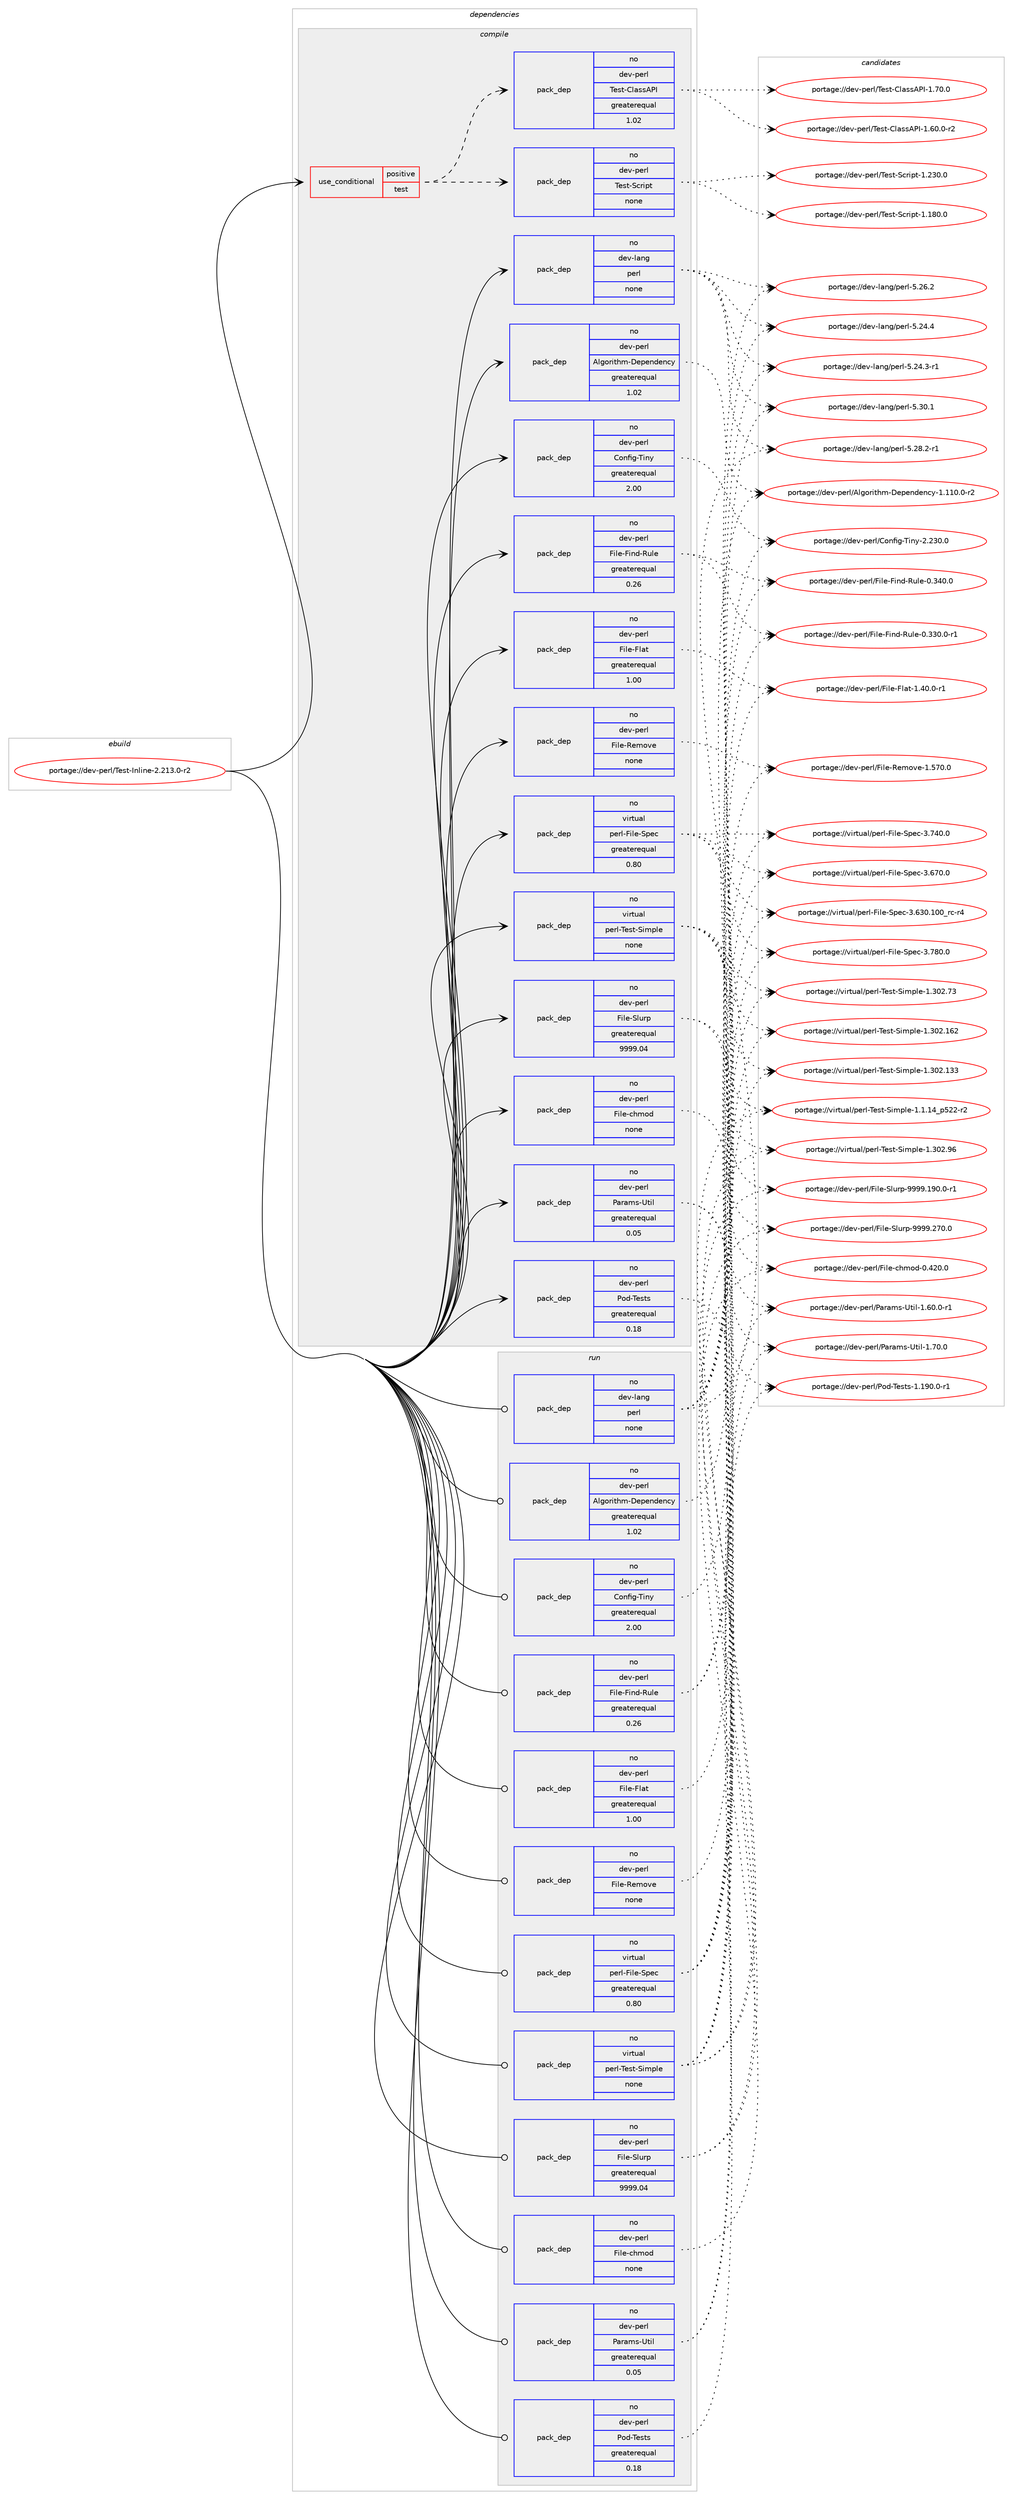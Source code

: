 digraph prolog {

# *************
# Graph options
# *************

newrank=true;
concentrate=true;
compound=true;
graph [rankdir=LR,fontname=Helvetica,fontsize=10,ranksep=1.5];#, ranksep=2.5, nodesep=0.2];
edge  [arrowhead=vee];
node  [fontname=Helvetica,fontsize=10];

# **********
# The ebuild
# **********

subgraph cluster_leftcol {
color=gray;
label=<<i>ebuild</i>>;
id [label="portage://dev-perl/Test-Inline-2.213.0-r2", color=red, width=4, href="../dev-perl/Test-Inline-2.213.0-r2.svg"];
}

# ****************
# The dependencies
# ****************

subgraph cluster_midcol {
color=gray;
label=<<i>dependencies</i>>;
subgraph cluster_compile {
fillcolor="#eeeeee";
style=filled;
label=<<i>compile</i>>;
subgraph cond121390 {
dependency481676 [label=<<TABLE BORDER="0" CELLBORDER="1" CELLSPACING="0" CELLPADDING="4"><TR><TD ROWSPAN="3" CELLPADDING="10">use_conditional</TD></TR><TR><TD>positive</TD></TR><TR><TD>test</TD></TR></TABLE>>, shape=none, color=red];
subgraph pack355226 {
dependency481677 [label=<<TABLE BORDER="0" CELLBORDER="1" CELLSPACING="0" CELLPADDING="4" WIDTH="220"><TR><TD ROWSPAN="6" CELLPADDING="30">pack_dep</TD></TR><TR><TD WIDTH="110">no</TD></TR><TR><TD>dev-perl</TD></TR><TR><TD>Test-Script</TD></TR><TR><TD>none</TD></TR><TR><TD></TD></TR></TABLE>>, shape=none, color=blue];
}
dependency481676:e -> dependency481677:w [weight=20,style="dashed",arrowhead="vee"];
subgraph pack355227 {
dependency481678 [label=<<TABLE BORDER="0" CELLBORDER="1" CELLSPACING="0" CELLPADDING="4" WIDTH="220"><TR><TD ROWSPAN="6" CELLPADDING="30">pack_dep</TD></TR><TR><TD WIDTH="110">no</TD></TR><TR><TD>dev-perl</TD></TR><TR><TD>Test-ClassAPI</TD></TR><TR><TD>greaterequal</TD></TR><TR><TD>1.02</TD></TR></TABLE>>, shape=none, color=blue];
}
dependency481676:e -> dependency481678:w [weight=20,style="dashed",arrowhead="vee"];
}
id:e -> dependency481676:w [weight=20,style="solid",arrowhead="vee"];
subgraph pack355228 {
dependency481679 [label=<<TABLE BORDER="0" CELLBORDER="1" CELLSPACING="0" CELLPADDING="4" WIDTH="220"><TR><TD ROWSPAN="6" CELLPADDING="30">pack_dep</TD></TR><TR><TD WIDTH="110">no</TD></TR><TR><TD>dev-lang</TD></TR><TR><TD>perl</TD></TR><TR><TD>none</TD></TR><TR><TD></TD></TR></TABLE>>, shape=none, color=blue];
}
id:e -> dependency481679:w [weight=20,style="solid",arrowhead="vee"];
subgraph pack355229 {
dependency481680 [label=<<TABLE BORDER="0" CELLBORDER="1" CELLSPACING="0" CELLPADDING="4" WIDTH="220"><TR><TD ROWSPAN="6" CELLPADDING="30">pack_dep</TD></TR><TR><TD WIDTH="110">no</TD></TR><TR><TD>dev-perl</TD></TR><TR><TD>Algorithm-Dependency</TD></TR><TR><TD>greaterequal</TD></TR><TR><TD>1.02</TD></TR></TABLE>>, shape=none, color=blue];
}
id:e -> dependency481680:w [weight=20,style="solid",arrowhead="vee"];
subgraph pack355230 {
dependency481681 [label=<<TABLE BORDER="0" CELLBORDER="1" CELLSPACING="0" CELLPADDING="4" WIDTH="220"><TR><TD ROWSPAN="6" CELLPADDING="30">pack_dep</TD></TR><TR><TD WIDTH="110">no</TD></TR><TR><TD>dev-perl</TD></TR><TR><TD>Config-Tiny</TD></TR><TR><TD>greaterequal</TD></TR><TR><TD>2.00</TD></TR></TABLE>>, shape=none, color=blue];
}
id:e -> dependency481681:w [weight=20,style="solid",arrowhead="vee"];
subgraph pack355231 {
dependency481682 [label=<<TABLE BORDER="0" CELLBORDER="1" CELLSPACING="0" CELLPADDING="4" WIDTH="220"><TR><TD ROWSPAN="6" CELLPADDING="30">pack_dep</TD></TR><TR><TD WIDTH="110">no</TD></TR><TR><TD>dev-perl</TD></TR><TR><TD>File-Find-Rule</TD></TR><TR><TD>greaterequal</TD></TR><TR><TD>0.26</TD></TR></TABLE>>, shape=none, color=blue];
}
id:e -> dependency481682:w [weight=20,style="solid",arrowhead="vee"];
subgraph pack355232 {
dependency481683 [label=<<TABLE BORDER="0" CELLBORDER="1" CELLSPACING="0" CELLPADDING="4" WIDTH="220"><TR><TD ROWSPAN="6" CELLPADDING="30">pack_dep</TD></TR><TR><TD WIDTH="110">no</TD></TR><TR><TD>dev-perl</TD></TR><TR><TD>File-Flat</TD></TR><TR><TD>greaterequal</TD></TR><TR><TD>1.00</TD></TR></TABLE>>, shape=none, color=blue];
}
id:e -> dependency481683:w [weight=20,style="solid",arrowhead="vee"];
subgraph pack355233 {
dependency481684 [label=<<TABLE BORDER="0" CELLBORDER="1" CELLSPACING="0" CELLPADDING="4" WIDTH="220"><TR><TD ROWSPAN="6" CELLPADDING="30">pack_dep</TD></TR><TR><TD WIDTH="110">no</TD></TR><TR><TD>dev-perl</TD></TR><TR><TD>File-Remove</TD></TR><TR><TD>none</TD></TR><TR><TD></TD></TR></TABLE>>, shape=none, color=blue];
}
id:e -> dependency481684:w [weight=20,style="solid",arrowhead="vee"];
subgraph pack355234 {
dependency481685 [label=<<TABLE BORDER="0" CELLBORDER="1" CELLSPACING="0" CELLPADDING="4" WIDTH="220"><TR><TD ROWSPAN="6" CELLPADDING="30">pack_dep</TD></TR><TR><TD WIDTH="110">no</TD></TR><TR><TD>dev-perl</TD></TR><TR><TD>File-Slurp</TD></TR><TR><TD>greaterequal</TD></TR><TR><TD>9999.04</TD></TR></TABLE>>, shape=none, color=blue];
}
id:e -> dependency481685:w [weight=20,style="solid",arrowhead="vee"];
subgraph pack355235 {
dependency481686 [label=<<TABLE BORDER="0" CELLBORDER="1" CELLSPACING="0" CELLPADDING="4" WIDTH="220"><TR><TD ROWSPAN="6" CELLPADDING="30">pack_dep</TD></TR><TR><TD WIDTH="110">no</TD></TR><TR><TD>dev-perl</TD></TR><TR><TD>File-chmod</TD></TR><TR><TD>none</TD></TR><TR><TD></TD></TR></TABLE>>, shape=none, color=blue];
}
id:e -> dependency481686:w [weight=20,style="solid",arrowhead="vee"];
subgraph pack355236 {
dependency481687 [label=<<TABLE BORDER="0" CELLBORDER="1" CELLSPACING="0" CELLPADDING="4" WIDTH="220"><TR><TD ROWSPAN="6" CELLPADDING="30">pack_dep</TD></TR><TR><TD WIDTH="110">no</TD></TR><TR><TD>dev-perl</TD></TR><TR><TD>Params-Util</TD></TR><TR><TD>greaterequal</TD></TR><TR><TD>0.05</TD></TR></TABLE>>, shape=none, color=blue];
}
id:e -> dependency481687:w [weight=20,style="solid",arrowhead="vee"];
subgraph pack355237 {
dependency481688 [label=<<TABLE BORDER="0" CELLBORDER="1" CELLSPACING="0" CELLPADDING="4" WIDTH="220"><TR><TD ROWSPAN="6" CELLPADDING="30">pack_dep</TD></TR><TR><TD WIDTH="110">no</TD></TR><TR><TD>dev-perl</TD></TR><TR><TD>Pod-Tests</TD></TR><TR><TD>greaterequal</TD></TR><TR><TD>0.18</TD></TR></TABLE>>, shape=none, color=blue];
}
id:e -> dependency481688:w [weight=20,style="solid",arrowhead="vee"];
subgraph pack355238 {
dependency481689 [label=<<TABLE BORDER="0" CELLBORDER="1" CELLSPACING="0" CELLPADDING="4" WIDTH="220"><TR><TD ROWSPAN="6" CELLPADDING="30">pack_dep</TD></TR><TR><TD WIDTH="110">no</TD></TR><TR><TD>virtual</TD></TR><TR><TD>perl-File-Spec</TD></TR><TR><TD>greaterequal</TD></TR><TR><TD>0.80</TD></TR></TABLE>>, shape=none, color=blue];
}
id:e -> dependency481689:w [weight=20,style="solid",arrowhead="vee"];
subgraph pack355239 {
dependency481690 [label=<<TABLE BORDER="0" CELLBORDER="1" CELLSPACING="0" CELLPADDING="4" WIDTH="220"><TR><TD ROWSPAN="6" CELLPADDING="30">pack_dep</TD></TR><TR><TD WIDTH="110">no</TD></TR><TR><TD>virtual</TD></TR><TR><TD>perl-Test-Simple</TD></TR><TR><TD>none</TD></TR><TR><TD></TD></TR></TABLE>>, shape=none, color=blue];
}
id:e -> dependency481690:w [weight=20,style="solid",arrowhead="vee"];
}
subgraph cluster_compileandrun {
fillcolor="#eeeeee";
style=filled;
label=<<i>compile and run</i>>;
}
subgraph cluster_run {
fillcolor="#eeeeee";
style=filled;
label=<<i>run</i>>;
subgraph pack355240 {
dependency481691 [label=<<TABLE BORDER="0" CELLBORDER="1" CELLSPACING="0" CELLPADDING="4" WIDTH="220"><TR><TD ROWSPAN="6" CELLPADDING="30">pack_dep</TD></TR><TR><TD WIDTH="110">no</TD></TR><TR><TD>dev-lang</TD></TR><TR><TD>perl</TD></TR><TR><TD>none</TD></TR><TR><TD></TD></TR></TABLE>>, shape=none, color=blue];
}
id:e -> dependency481691:w [weight=20,style="solid",arrowhead="odot"];
subgraph pack355241 {
dependency481692 [label=<<TABLE BORDER="0" CELLBORDER="1" CELLSPACING="0" CELLPADDING="4" WIDTH="220"><TR><TD ROWSPAN="6" CELLPADDING="30">pack_dep</TD></TR><TR><TD WIDTH="110">no</TD></TR><TR><TD>dev-perl</TD></TR><TR><TD>Algorithm-Dependency</TD></TR><TR><TD>greaterequal</TD></TR><TR><TD>1.02</TD></TR></TABLE>>, shape=none, color=blue];
}
id:e -> dependency481692:w [weight=20,style="solid",arrowhead="odot"];
subgraph pack355242 {
dependency481693 [label=<<TABLE BORDER="0" CELLBORDER="1" CELLSPACING="0" CELLPADDING="4" WIDTH="220"><TR><TD ROWSPAN="6" CELLPADDING="30">pack_dep</TD></TR><TR><TD WIDTH="110">no</TD></TR><TR><TD>dev-perl</TD></TR><TR><TD>Config-Tiny</TD></TR><TR><TD>greaterequal</TD></TR><TR><TD>2.00</TD></TR></TABLE>>, shape=none, color=blue];
}
id:e -> dependency481693:w [weight=20,style="solid",arrowhead="odot"];
subgraph pack355243 {
dependency481694 [label=<<TABLE BORDER="0" CELLBORDER="1" CELLSPACING="0" CELLPADDING="4" WIDTH="220"><TR><TD ROWSPAN="6" CELLPADDING="30">pack_dep</TD></TR><TR><TD WIDTH="110">no</TD></TR><TR><TD>dev-perl</TD></TR><TR><TD>File-Find-Rule</TD></TR><TR><TD>greaterequal</TD></TR><TR><TD>0.26</TD></TR></TABLE>>, shape=none, color=blue];
}
id:e -> dependency481694:w [weight=20,style="solid",arrowhead="odot"];
subgraph pack355244 {
dependency481695 [label=<<TABLE BORDER="0" CELLBORDER="1" CELLSPACING="0" CELLPADDING="4" WIDTH="220"><TR><TD ROWSPAN="6" CELLPADDING="30">pack_dep</TD></TR><TR><TD WIDTH="110">no</TD></TR><TR><TD>dev-perl</TD></TR><TR><TD>File-Flat</TD></TR><TR><TD>greaterequal</TD></TR><TR><TD>1.00</TD></TR></TABLE>>, shape=none, color=blue];
}
id:e -> dependency481695:w [weight=20,style="solid",arrowhead="odot"];
subgraph pack355245 {
dependency481696 [label=<<TABLE BORDER="0" CELLBORDER="1" CELLSPACING="0" CELLPADDING="4" WIDTH="220"><TR><TD ROWSPAN="6" CELLPADDING="30">pack_dep</TD></TR><TR><TD WIDTH="110">no</TD></TR><TR><TD>dev-perl</TD></TR><TR><TD>File-Remove</TD></TR><TR><TD>none</TD></TR><TR><TD></TD></TR></TABLE>>, shape=none, color=blue];
}
id:e -> dependency481696:w [weight=20,style="solid",arrowhead="odot"];
subgraph pack355246 {
dependency481697 [label=<<TABLE BORDER="0" CELLBORDER="1" CELLSPACING="0" CELLPADDING="4" WIDTH="220"><TR><TD ROWSPAN="6" CELLPADDING="30">pack_dep</TD></TR><TR><TD WIDTH="110">no</TD></TR><TR><TD>dev-perl</TD></TR><TR><TD>File-Slurp</TD></TR><TR><TD>greaterequal</TD></TR><TR><TD>9999.04</TD></TR></TABLE>>, shape=none, color=blue];
}
id:e -> dependency481697:w [weight=20,style="solid",arrowhead="odot"];
subgraph pack355247 {
dependency481698 [label=<<TABLE BORDER="0" CELLBORDER="1" CELLSPACING="0" CELLPADDING="4" WIDTH="220"><TR><TD ROWSPAN="6" CELLPADDING="30">pack_dep</TD></TR><TR><TD WIDTH="110">no</TD></TR><TR><TD>dev-perl</TD></TR><TR><TD>File-chmod</TD></TR><TR><TD>none</TD></TR><TR><TD></TD></TR></TABLE>>, shape=none, color=blue];
}
id:e -> dependency481698:w [weight=20,style="solid",arrowhead="odot"];
subgraph pack355248 {
dependency481699 [label=<<TABLE BORDER="0" CELLBORDER="1" CELLSPACING="0" CELLPADDING="4" WIDTH="220"><TR><TD ROWSPAN="6" CELLPADDING="30">pack_dep</TD></TR><TR><TD WIDTH="110">no</TD></TR><TR><TD>dev-perl</TD></TR><TR><TD>Params-Util</TD></TR><TR><TD>greaterequal</TD></TR><TR><TD>0.05</TD></TR></TABLE>>, shape=none, color=blue];
}
id:e -> dependency481699:w [weight=20,style="solid",arrowhead="odot"];
subgraph pack355249 {
dependency481700 [label=<<TABLE BORDER="0" CELLBORDER="1" CELLSPACING="0" CELLPADDING="4" WIDTH="220"><TR><TD ROWSPAN="6" CELLPADDING="30">pack_dep</TD></TR><TR><TD WIDTH="110">no</TD></TR><TR><TD>dev-perl</TD></TR><TR><TD>Pod-Tests</TD></TR><TR><TD>greaterequal</TD></TR><TR><TD>0.18</TD></TR></TABLE>>, shape=none, color=blue];
}
id:e -> dependency481700:w [weight=20,style="solid",arrowhead="odot"];
subgraph pack355250 {
dependency481701 [label=<<TABLE BORDER="0" CELLBORDER="1" CELLSPACING="0" CELLPADDING="4" WIDTH="220"><TR><TD ROWSPAN="6" CELLPADDING="30">pack_dep</TD></TR><TR><TD WIDTH="110">no</TD></TR><TR><TD>virtual</TD></TR><TR><TD>perl-File-Spec</TD></TR><TR><TD>greaterequal</TD></TR><TR><TD>0.80</TD></TR></TABLE>>, shape=none, color=blue];
}
id:e -> dependency481701:w [weight=20,style="solid",arrowhead="odot"];
subgraph pack355251 {
dependency481702 [label=<<TABLE BORDER="0" CELLBORDER="1" CELLSPACING="0" CELLPADDING="4" WIDTH="220"><TR><TD ROWSPAN="6" CELLPADDING="30">pack_dep</TD></TR><TR><TD WIDTH="110">no</TD></TR><TR><TD>virtual</TD></TR><TR><TD>perl-Test-Simple</TD></TR><TR><TD>none</TD></TR><TR><TD></TD></TR></TABLE>>, shape=none, color=blue];
}
id:e -> dependency481702:w [weight=20,style="solid",arrowhead="odot"];
}
}

# **************
# The candidates
# **************

subgraph cluster_choices {
rank=same;
color=gray;
label=<<i>candidates</i>>;

subgraph choice355226 {
color=black;
nodesep=1;
choice1001011184511210111410847841011151164583991141051121164549465051484648 [label="portage://dev-perl/Test-Script-1.230.0", color=red, width=4,href="../dev-perl/Test-Script-1.230.0.svg"];
choice1001011184511210111410847841011151164583991141051121164549464956484648 [label="portage://dev-perl/Test-Script-1.180.0", color=red, width=4,href="../dev-perl/Test-Script-1.180.0.svg"];
dependency481677:e -> choice1001011184511210111410847841011151164583991141051121164549465051484648:w [style=dotted,weight="100"];
dependency481677:e -> choice1001011184511210111410847841011151164583991141051121164549464956484648:w [style=dotted,weight="100"];
}
subgraph choice355227 {
color=black;
nodesep=1;
choice10010111845112101114108478410111511645671089711511565807345494655484648 [label="portage://dev-perl/Test-ClassAPI-1.70.0", color=red, width=4,href="../dev-perl/Test-ClassAPI-1.70.0.svg"];
choice100101118451121011141084784101115116456710897115115658073454946544846484511450 [label="portage://dev-perl/Test-ClassAPI-1.60.0-r2", color=red, width=4,href="../dev-perl/Test-ClassAPI-1.60.0-r2.svg"];
dependency481678:e -> choice10010111845112101114108478410111511645671089711511565807345494655484648:w [style=dotted,weight="100"];
dependency481678:e -> choice100101118451121011141084784101115116456710897115115658073454946544846484511450:w [style=dotted,weight="100"];
}
subgraph choice355228 {
color=black;
nodesep=1;
choice10010111845108971101034711210111410845534651484649 [label="portage://dev-lang/perl-5.30.1", color=red, width=4,href="../dev-lang/perl-5.30.1.svg"];
choice100101118451089711010347112101114108455346505646504511449 [label="portage://dev-lang/perl-5.28.2-r1", color=red, width=4,href="../dev-lang/perl-5.28.2-r1.svg"];
choice10010111845108971101034711210111410845534650544650 [label="portage://dev-lang/perl-5.26.2", color=red, width=4,href="../dev-lang/perl-5.26.2.svg"];
choice10010111845108971101034711210111410845534650524652 [label="portage://dev-lang/perl-5.24.4", color=red, width=4,href="../dev-lang/perl-5.24.4.svg"];
choice100101118451089711010347112101114108455346505246514511449 [label="portage://dev-lang/perl-5.24.3-r1", color=red, width=4,href="../dev-lang/perl-5.24.3-r1.svg"];
dependency481679:e -> choice10010111845108971101034711210111410845534651484649:w [style=dotted,weight="100"];
dependency481679:e -> choice100101118451089711010347112101114108455346505646504511449:w [style=dotted,weight="100"];
dependency481679:e -> choice10010111845108971101034711210111410845534650544650:w [style=dotted,weight="100"];
dependency481679:e -> choice10010111845108971101034711210111410845534650524652:w [style=dotted,weight="100"];
dependency481679:e -> choice100101118451089711010347112101114108455346505246514511449:w [style=dotted,weight="100"];
}
subgraph choice355229 {
color=black;
nodesep=1;
choice10010111845112101114108476510810311111410511610410945681011121011101001011109912145494649494846484511450 [label="portage://dev-perl/Algorithm-Dependency-1.110.0-r2", color=red, width=4,href="../dev-perl/Algorithm-Dependency-1.110.0-r2.svg"];
dependency481680:e -> choice10010111845112101114108476510810311111410511610410945681011121011101001011109912145494649494846484511450:w [style=dotted,weight="100"];
}
subgraph choice355230 {
color=black;
nodesep=1;
choice10010111845112101114108476711111010210510345841051101214550465051484648 [label="portage://dev-perl/Config-Tiny-2.230.0", color=red, width=4,href="../dev-perl/Config-Tiny-2.230.0.svg"];
dependency481681:e -> choice10010111845112101114108476711111010210510345841051101214550465051484648:w [style=dotted,weight="100"];
}
subgraph choice355231 {
color=black;
nodesep=1;
choice100101118451121011141084770105108101457010511010045821171081014548465152484648 [label="portage://dev-perl/File-Find-Rule-0.340.0", color=red, width=4,href="../dev-perl/File-Find-Rule-0.340.0.svg"];
choice1001011184511210111410847701051081014570105110100458211710810145484651514846484511449 [label="portage://dev-perl/File-Find-Rule-0.330.0-r1", color=red, width=4,href="../dev-perl/File-Find-Rule-0.330.0-r1.svg"];
dependency481682:e -> choice100101118451121011141084770105108101457010511010045821171081014548465152484648:w [style=dotted,weight="100"];
dependency481682:e -> choice1001011184511210111410847701051081014570105110100458211710810145484651514846484511449:w [style=dotted,weight="100"];
}
subgraph choice355232 {
color=black;
nodesep=1;
choice100101118451121011141084770105108101457010897116454946524846484511449 [label="portage://dev-perl/File-Flat-1.40.0-r1", color=red, width=4,href="../dev-perl/File-Flat-1.40.0-r1.svg"];
dependency481683:e -> choice100101118451121011141084770105108101457010897116454946524846484511449:w [style=dotted,weight="100"];
}
subgraph choice355233 {
color=black;
nodesep=1;
choice10010111845112101114108477010510810145821011091111181014549465355484648 [label="portage://dev-perl/File-Remove-1.570.0", color=red, width=4,href="../dev-perl/File-Remove-1.570.0.svg"];
dependency481684:e -> choice10010111845112101114108477010510810145821011091111181014549465355484648:w [style=dotted,weight="100"];
}
subgraph choice355234 {
color=black;
nodesep=1;
choice10010111845112101114108477010510810145831081171141124557575757465055484648 [label="portage://dev-perl/File-Slurp-9999.270.0", color=red, width=4,href="../dev-perl/File-Slurp-9999.270.0.svg"];
choice100101118451121011141084770105108101458310811711411245575757574649574846484511449 [label="portage://dev-perl/File-Slurp-9999.190.0-r1", color=red, width=4,href="../dev-perl/File-Slurp-9999.190.0-r1.svg"];
dependency481685:e -> choice10010111845112101114108477010510810145831081171141124557575757465055484648:w [style=dotted,weight="100"];
dependency481685:e -> choice100101118451121011141084770105108101458310811711411245575757574649574846484511449:w [style=dotted,weight="100"];
}
subgraph choice355235 {
color=black;
nodesep=1;
choice10010111845112101114108477010510810145991041091111004548465250484648 [label="portage://dev-perl/File-chmod-0.420.0", color=red, width=4,href="../dev-perl/File-chmod-0.420.0.svg"];
dependency481686:e -> choice10010111845112101114108477010510810145991041091111004548465250484648:w [style=dotted,weight="100"];
}
subgraph choice355236 {
color=black;
nodesep=1;
choice1001011184511210111410847809711497109115458511610510845494655484648 [label="portage://dev-perl/Params-Util-1.70.0", color=red, width=4,href="../dev-perl/Params-Util-1.70.0.svg"];
choice10010111845112101114108478097114971091154585116105108454946544846484511449 [label="portage://dev-perl/Params-Util-1.60.0-r1", color=red, width=4,href="../dev-perl/Params-Util-1.60.0-r1.svg"];
dependency481687:e -> choice1001011184511210111410847809711497109115458511610510845494655484648:w [style=dotted,weight="100"];
dependency481687:e -> choice10010111845112101114108478097114971091154585116105108454946544846484511449:w [style=dotted,weight="100"];
}
subgraph choice355237 {
color=black;
nodesep=1;
choice100101118451121011141084780111100458410111511611545494649574846484511449 [label="portage://dev-perl/Pod-Tests-1.190.0-r1", color=red, width=4,href="../dev-perl/Pod-Tests-1.190.0-r1.svg"];
dependency481688:e -> choice100101118451121011141084780111100458410111511611545494649574846484511449:w [style=dotted,weight="100"];
}
subgraph choice355238 {
color=black;
nodesep=1;
choice118105114116117971084711210111410845701051081014583112101994551465556484648 [label="portage://virtual/perl-File-Spec-3.780.0", color=red, width=4,href="../virtual/perl-File-Spec-3.780.0.svg"];
choice118105114116117971084711210111410845701051081014583112101994551465552484648 [label="portage://virtual/perl-File-Spec-3.740.0", color=red, width=4,href="../virtual/perl-File-Spec-3.740.0.svg"];
choice118105114116117971084711210111410845701051081014583112101994551465455484648 [label="portage://virtual/perl-File-Spec-3.670.0", color=red, width=4,href="../virtual/perl-File-Spec-3.670.0.svg"];
choice118105114116117971084711210111410845701051081014583112101994551465451484649484895114994511452 [label="portage://virtual/perl-File-Spec-3.630.100_rc-r4", color=red, width=4,href="../virtual/perl-File-Spec-3.630.100_rc-r4.svg"];
dependency481689:e -> choice118105114116117971084711210111410845701051081014583112101994551465556484648:w [style=dotted,weight="100"];
dependency481689:e -> choice118105114116117971084711210111410845701051081014583112101994551465552484648:w [style=dotted,weight="100"];
dependency481689:e -> choice118105114116117971084711210111410845701051081014583112101994551465455484648:w [style=dotted,weight="100"];
dependency481689:e -> choice118105114116117971084711210111410845701051081014583112101994551465451484649484895114994511452:w [style=dotted,weight="100"];
}
subgraph choice355239 {
color=black;
nodesep=1;
choice118105114116117971084711210111410845841011151164583105109112108101454946514850465754 [label="portage://virtual/perl-Test-Simple-1.302.96", color=red, width=4,href="../virtual/perl-Test-Simple-1.302.96.svg"];
choice118105114116117971084711210111410845841011151164583105109112108101454946514850465551 [label="portage://virtual/perl-Test-Simple-1.302.73", color=red, width=4,href="../virtual/perl-Test-Simple-1.302.73.svg"];
choice11810511411611797108471121011141084584101115116458310510911210810145494651485046495450 [label="portage://virtual/perl-Test-Simple-1.302.162", color=red, width=4,href="../virtual/perl-Test-Simple-1.302.162.svg"];
choice11810511411611797108471121011141084584101115116458310510911210810145494651485046495151 [label="portage://virtual/perl-Test-Simple-1.302.133", color=red, width=4,href="../virtual/perl-Test-Simple-1.302.133.svg"];
choice11810511411611797108471121011141084584101115116458310510911210810145494649464952951125350504511450 [label="portage://virtual/perl-Test-Simple-1.1.14_p522-r2", color=red, width=4,href="../virtual/perl-Test-Simple-1.1.14_p522-r2.svg"];
dependency481690:e -> choice118105114116117971084711210111410845841011151164583105109112108101454946514850465754:w [style=dotted,weight="100"];
dependency481690:e -> choice118105114116117971084711210111410845841011151164583105109112108101454946514850465551:w [style=dotted,weight="100"];
dependency481690:e -> choice11810511411611797108471121011141084584101115116458310510911210810145494651485046495450:w [style=dotted,weight="100"];
dependency481690:e -> choice11810511411611797108471121011141084584101115116458310510911210810145494651485046495151:w [style=dotted,weight="100"];
dependency481690:e -> choice11810511411611797108471121011141084584101115116458310510911210810145494649464952951125350504511450:w [style=dotted,weight="100"];
}
subgraph choice355240 {
color=black;
nodesep=1;
choice10010111845108971101034711210111410845534651484649 [label="portage://dev-lang/perl-5.30.1", color=red, width=4,href="../dev-lang/perl-5.30.1.svg"];
choice100101118451089711010347112101114108455346505646504511449 [label="portage://dev-lang/perl-5.28.2-r1", color=red, width=4,href="../dev-lang/perl-5.28.2-r1.svg"];
choice10010111845108971101034711210111410845534650544650 [label="portage://dev-lang/perl-5.26.2", color=red, width=4,href="../dev-lang/perl-5.26.2.svg"];
choice10010111845108971101034711210111410845534650524652 [label="portage://dev-lang/perl-5.24.4", color=red, width=4,href="../dev-lang/perl-5.24.4.svg"];
choice100101118451089711010347112101114108455346505246514511449 [label="portage://dev-lang/perl-5.24.3-r1", color=red, width=4,href="../dev-lang/perl-5.24.3-r1.svg"];
dependency481691:e -> choice10010111845108971101034711210111410845534651484649:w [style=dotted,weight="100"];
dependency481691:e -> choice100101118451089711010347112101114108455346505646504511449:w [style=dotted,weight="100"];
dependency481691:e -> choice10010111845108971101034711210111410845534650544650:w [style=dotted,weight="100"];
dependency481691:e -> choice10010111845108971101034711210111410845534650524652:w [style=dotted,weight="100"];
dependency481691:e -> choice100101118451089711010347112101114108455346505246514511449:w [style=dotted,weight="100"];
}
subgraph choice355241 {
color=black;
nodesep=1;
choice10010111845112101114108476510810311111410511610410945681011121011101001011109912145494649494846484511450 [label="portage://dev-perl/Algorithm-Dependency-1.110.0-r2", color=red, width=4,href="../dev-perl/Algorithm-Dependency-1.110.0-r2.svg"];
dependency481692:e -> choice10010111845112101114108476510810311111410511610410945681011121011101001011109912145494649494846484511450:w [style=dotted,weight="100"];
}
subgraph choice355242 {
color=black;
nodesep=1;
choice10010111845112101114108476711111010210510345841051101214550465051484648 [label="portage://dev-perl/Config-Tiny-2.230.0", color=red, width=4,href="../dev-perl/Config-Tiny-2.230.0.svg"];
dependency481693:e -> choice10010111845112101114108476711111010210510345841051101214550465051484648:w [style=dotted,weight="100"];
}
subgraph choice355243 {
color=black;
nodesep=1;
choice100101118451121011141084770105108101457010511010045821171081014548465152484648 [label="portage://dev-perl/File-Find-Rule-0.340.0", color=red, width=4,href="../dev-perl/File-Find-Rule-0.340.0.svg"];
choice1001011184511210111410847701051081014570105110100458211710810145484651514846484511449 [label="portage://dev-perl/File-Find-Rule-0.330.0-r1", color=red, width=4,href="../dev-perl/File-Find-Rule-0.330.0-r1.svg"];
dependency481694:e -> choice100101118451121011141084770105108101457010511010045821171081014548465152484648:w [style=dotted,weight="100"];
dependency481694:e -> choice1001011184511210111410847701051081014570105110100458211710810145484651514846484511449:w [style=dotted,weight="100"];
}
subgraph choice355244 {
color=black;
nodesep=1;
choice100101118451121011141084770105108101457010897116454946524846484511449 [label="portage://dev-perl/File-Flat-1.40.0-r1", color=red, width=4,href="../dev-perl/File-Flat-1.40.0-r1.svg"];
dependency481695:e -> choice100101118451121011141084770105108101457010897116454946524846484511449:w [style=dotted,weight="100"];
}
subgraph choice355245 {
color=black;
nodesep=1;
choice10010111845112101114108477010510810145821011091111181014549465355484648 [label="portage://dev-perl/File-Remove-1.570.0", color=red, width=4,href="../dev-perl/File-Remove-1.570.0.svg"];
dependency481696:e -> choice10010111845112101114108477010510810145821011091111181014549465355484648:w [style=dotted,weight="100"];
}
subgraph choice355246 {
color=black;
nodesep=1;
choice10010111845112101114108477010510810145831081171141124557575757465055484648 [label="portage://dev-perl/File-Slurp-9999.270.0", color=red, width=4,href="../dev-perl/File-Slurp-9999.270.0.svg"];
choice100101118451121011141084770105108101458310811711411245575757574649574846484511449 [label="portage://dev-perl/File-Slurp-9999.190.0-r1", color=red, width=4,href="../dev-perl/File-Slurp-9999.190.0-r1.svg"];
dependency481697:e -> choice10010111845112101114108477010510810145831081171141124557575757465055484648:w [style=dotted,weight="100"];
dependency481697:e -> choice100101118451121011141084770105108101458310811711411245575757574649574846484511449:w [style=dotted,weight="100"];
}
subgraph choice355247 {
color=black;
nodesep=1;
choice10010111845112101114108477010510810145991041091111004548465250484648 [label="portage://dev-perl/File-chmod-0.420.0", color=red, width=4,href="../dev-perl/File-chmod-0.420.0.svg"];
dependency481698:e -> choice10010111845112101114108477010510810145991041091111004548465250484648:w [style=dotted,weight="100"];
}
subgraph choice355248 {
color=black;
nodesep=1;
choice1001011184511210111410847809711497109115458511610510845494655484648 [label="portage://dev-perl/Params-Util-1.70.0", color=red, width=4,href="../dev-perl/Params-Util-1.70.0.svg"];
choice10010111845112101114108478097114971091154585116105108454946544846484511449 [label="portage://dev-perl/Params-Util-1.60.0-r1", color=red, width=4,href="../dev-perl/Params-Util-1.60.0-r1.svg"];
dependency481699:e -> choice1001011184511210111410847809711497109115458511610510845494655484648:w [style=dotted,weight="100"];
dependency481699:e -> choice10010111845112101114108478097114971091154585116105108454946544846484511449:w [style=dotted,weight="100"];
}
subgraph choice355249 {
color=black;
nodesep=1;
choice100101118451121011141084780111100458410111511611545494649574846484511449 [label="portage://dev-perl/Pod-Tests-1.190.0-r1", color=red, width=4,href="../dev-perl/Pod-Tests-1.190.0-r1.svg"];
dependency481700:e -> choice100101118451121011141084780111100458410111511611545494649574846484511449:w [style=dotted,weight="100"];
}
subgraph choice355250 {
color=black;
nodesep=1;
choice118105114116117971084711210111410845701051081014583112101994551465556484648 [label="portage://virtual/perl-File-Spec-3.780.0", color=red, width=4,href="../virtual/perl-File-Spec-3.780.0.svg"];
choice118105114116117971084711210111410845701051081014583112101994551465552484648 [label="portage://virtual/perl-File-Spec-3.740.0", color=red, width=4,href="../virtual/perl-File-Spec-3.740.0.svg"];
choice118105114116117971084711210111410845701051081014583112101994551465455484648 [label="portage://virtual/perl-File-Spec-3.670.0", color=red, width=4,href="../virtual/perl-File-Spec-3.670.0.svg"];
choice118105114116117971084711210111410845701051081014583112101994551465451484649484895114994511452 [label="portage://virtual/perl-File-Spec-3.630.100_rc-r4", color=red, width=4,href="../virtual/perl-File-Spec-3.630.100_rc-r4.svg"];
dependency481701:e -> choice118105114116117971084711210111410845701051081014583112101994551465556484648:w [style=dotted,weight="100"];
dependency481701:e -> choice118105114116117971084711210111410845701051081014583112101994551465552484648:w [style=dotted,weight="100"];
dependency481701:e -> choice118105114116117971084711210111410845701051081014583112101994551465455484648:w [style=dotted,weight="100"];
dependency481701:e -> choice118105114116117971084711210111410845701051081014583112101994551465451484649484895114994511452:w [style=dotted,weight="100"];
}
subgraph choice355251 {
color=black;
nodesep=1;
choice118105114116117971084711210111410845841011151164583105109112108101454946514850465754 [label="portage://virtual/perl-Test-Simple-1.302.96", color=red, width=4,href="../virtual/perl-Test-Simple-1.302.96.svg"];
choice118105114116117971084711210111410845841011151164583105109112108101454946514850465551 [label="portage://virtual/perl-Test-Simple-1.302.73", color=red, width=4,href="../virtual/perl-Test-Simple-1.302.73.svg"];
choice11810511411611797108471121011141084584101115116458310510911210810145494651485046495450 [label="portage://virtual/perl-Test-Simple-1.302.162", color=red, width=4,href="../virtual/perl-Test-Simple-1.302.162.svg"];
choice11810511411611797108471121011141084584101115116458310510911210810145494651485046495151 [label="portage://virtual/perl-Test-Simple-1.302.133", color=red, width=4,href="../virtual/perl-Test-Simple-1.302.133.svg"];
choice11810511411611797108471121011141084584101115116458310510911210810145494649464952951125350504511450 [label="portage://virtual/perl-Test-Simple-1.1.14_p522-r2", color=red, width=4,href="../virtual/perl-Test-Simple-1.1.14_p522-r2.svg"];
dependency481702:e -> choice118105114116117971084711210111410845841011151164583105109112108101454946514850465754:w [style=dotted,weight="100"];
dependency481702:e -> choice118105114116117971084711210111410845841011151164583105109112108101454946514850465551:w [style=dotted,weight="100"];
dependency481702:e -> choice11810511411611797108471121011141084584101115116458310510911210810145494651485046495450:w [style=dotted,weight="100"];
dependency481702:e -> choice11810511411611797108471121011141084584101115116458310510911210810145494651485046495151:w [style=dotted,weight="100"];
dependency481702:e -> choice11810511411611797108471121011141084584101115116458310510911210810145494649464952951125350504511450:w [style=dotted,weight="100"];
}
}

}
